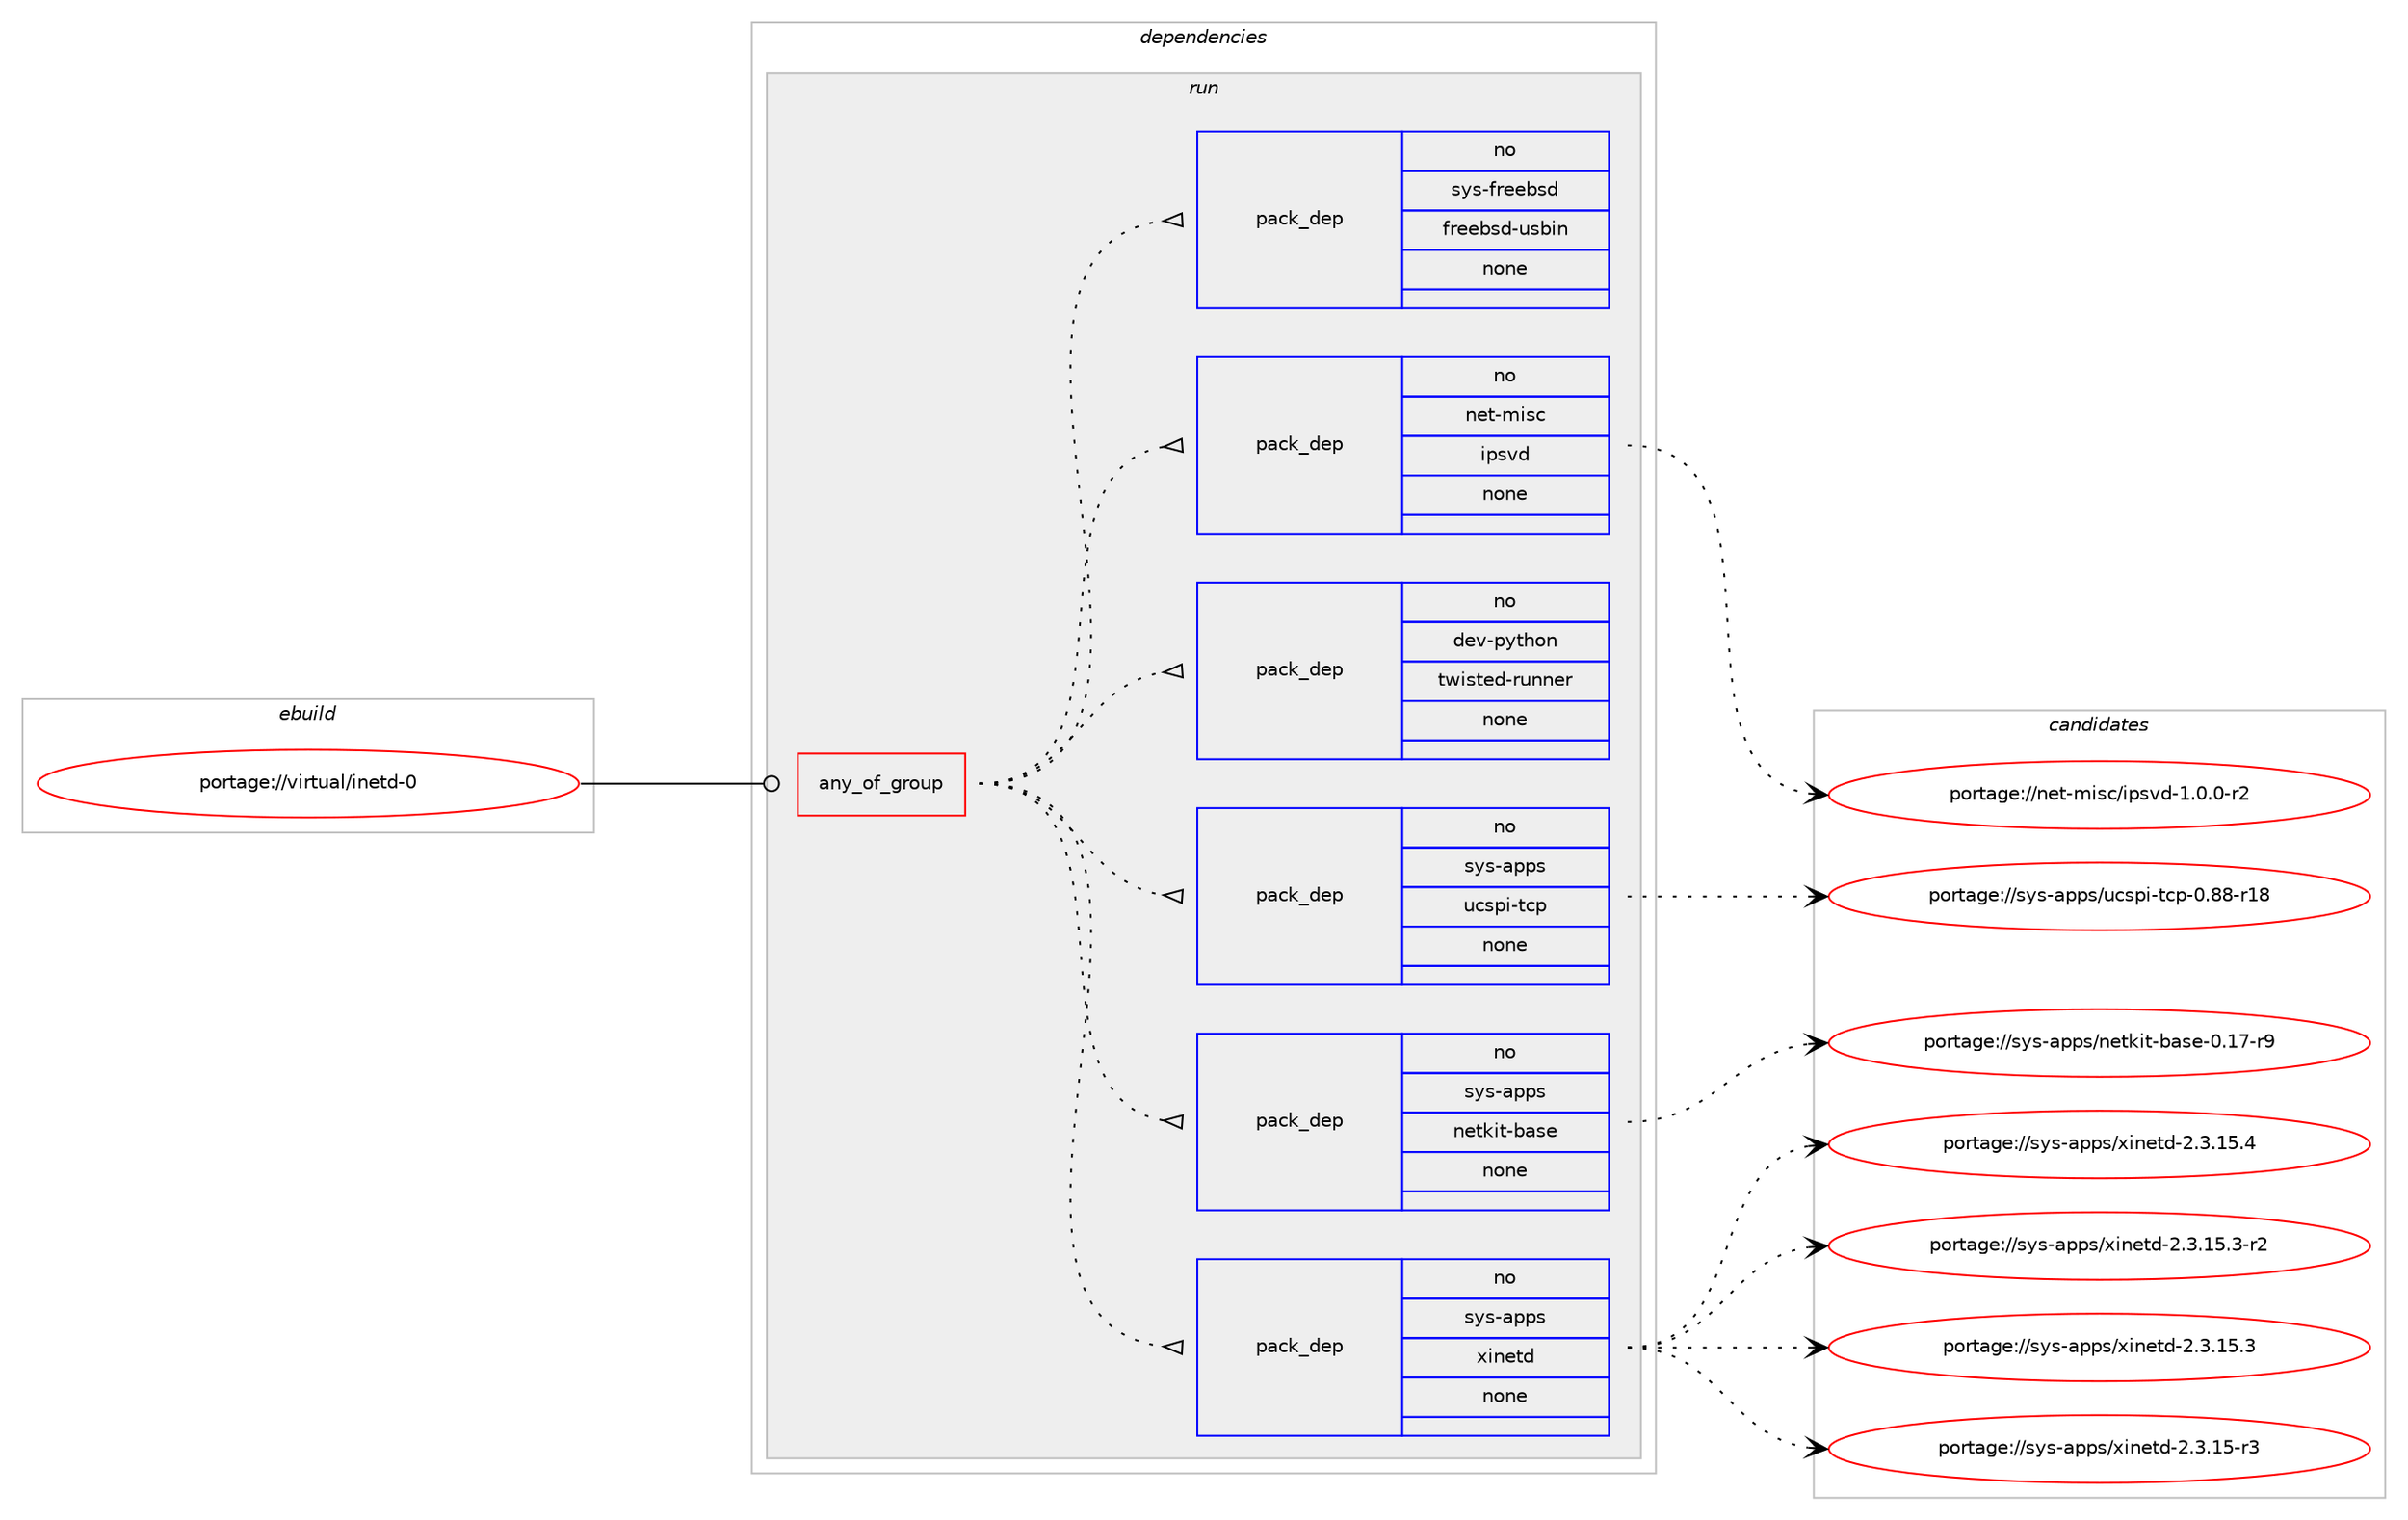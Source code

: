 digraph prolog {

# *************
# Graph options
# *************

newrank=true;
concentrate=true;
compound=true;
graph [rankdir=LR,fontname=Helvetica,fontsize=10,ranksep=1.5];#, ranksep=2.5, nodesep=0.2];
edge  [arrowhead=vee];
node  [fontname=Helvetica,fontsize=10];

# **********
# The ebuild
# **********

subgraph cluster_leftcol {
color=gray;
rank=same;
label=<<i>ebuild</i>>;
id [label="portage://virtual/inetd-0", color=red, width=4, href="../virtual/inetd-0.svg"];
}

# ****************
# The dependencies
# ****************

subgraph cluster_midcol {
color=gray;
label=<<i>dependencies</i>>;
subgraph cluster_compile {
fillcolor="#eeeeee";
style=filled;
label=<<i>compile</i>>;
}
subgraph cluster_compileandrun {
fillcolor="#eeeeee";
style=filled;
label=<<i>compile and run</i>>;
}
subgraph cluster_run {
fillcolor="#eeeeee";
style=filled;
label=<<i>run</i>>;
subgraph any526 {
dependency20821 [label=<<TABLE BORDER="0" CELLBORDER="1" CELLSPACING="0" CELLPADDING="4"><TR><TD CELLPADDING="10">any_of_group</TD></TR></TABLE>>, shape=none, color=red];subgraph pack17210 {
dependency20822 [label=<<TABLE BORDER="0" CELLBORDER="1" CELLSPACING="0" CELLPADDING="4" WIDTH="220"><TR><TD ROWSPAN="6" CELLPADDING="30">pack_dep</TD></TR><TR><TD WIDTH="110">no</TD></TR><TR><TD>sys-apps</TD></TR><TR><TD>xinetd</TD></TR><TR><TD>none</TD></TR><TR><TD></TD></TR></TABLE>>, shape=none, color=blue];
}
dependency20821:e -> dependency20822:w [weight=20,style="dotted",arrowhead="oinv"];
subgraph pack17211 {
dependency20823 [label=<<TABLE BORDER="0" CELLBORDER="1" CELLSPACING="0" CELLPADDING="4" WIDTH="220"><TR><TD ROWSPAN="6" CELLPADDING="30">pack_dep</TD></TR><TR><TD WIDTH="110">no</TD></TR><TR><TD>sys-apps</TD></TR><TR><TD>netkit-base</TD></TR><TR><TD>none</TD></TR><TR><TD></TD></TR></TABLE>>, shape=none, color=blue];
}
dependency20821:e -> dependency20823:w [weight=20,style="dotted",arrowhead="oinv"];
subgraph pack17212 {
dependency20824 [label=<<TABLE BORDER="0" CELLBORDER="1" CELLSPACING="0" CELLPADDING="4" WIDTH="220"><TR><TD ROWSPAN="6" CELLPADDING="30">pack_dep</TD></TR><TR><TD WIDTH="110">no</TD></TR><TR><TD>sys-apps</TD></TR><TR><TD>ucspi-tcp</TD></TR><TR><TD>none</TD></TR><TR><TD></TD></TR></TABLE>>, shape=none, color=blue];
}
dependency20821:e -> dependency20824:w [weight=20,style="dotted",arrowhead="oinv"];
subgraph pack17213 {
dependency20825 [label=<<TABLE BORDER="0" CELLBORDER="1" CELLSPACING="0" CELLPADDING="4" WIDTH="220"><TR><TD ROWSPAN="6" CELLPADDING="30">pack_dep</TD></TR><TR><TD WIDTH="110">no</TD></TR><TR><TD>dev-python</TD></TR><TR><TD>twisted-runner</TD></TR><TR><TD>none</TD></TR><TR><TD></TD></TR></TABLE>>, shape=none, color=blue];
}
dependency20821:e -> dependency20825:w [weight=20,style="dotted",arrowhead="oinv"];
subgraph pack17214 {
dependency20826 [label=<<TABLE BORDER="0" CELLBORDER="1" CELLSPACING="0" CELLPADDING="4" WIDTH="220"><TR><TD ROWSPAN="6" CELLPADDING="30">pack_dep</TD></TR><TR><TD WIDTH="110">no</TD></TR><TR><TD>net-misc</TD></TR><TR><TD>ipsvd</TD></TR><TR><TD>none</TD></TR><TR><TD></TD></TR></TABLE>>, shape=none, color=blue];
}
dependency20821:e -> dependency20826:w [weight=20,style="dotted",arrowhead="oinv"];
subgraph pack17215 {
dependency20827 [label=<<TABLE BORDER="0" CELLBORDER="1" CELLSPACING="0" CELLPADDING="4" WIDTH="220"><TR><TD ROWSPAN="6" CELLPADDING="30">pack_dep</TD></TR><TR><TD WIDTH="110">no</TD></TR><TR><TD>sys-freebsd</TD></TR><TR><TD>freebsd-usbin</TD></TR><TR><TD>none</TD></TR><TR><TD></TD></TR></TABLE>>, shape=none, color=blue];
}
dependency20821:e -> dependency20827:w [weight=20,style="dotted",arrowhead="oinv"];
}
id:e -> dependency20821:w [weight=20,style="solid",arrowhead="odot"];
}
}

# **************
# The candidates
# **************

subgraph cluster_choices {
rank=same;
color=gray;
label=<<i>candidates</i>>;

subgraph choice17210 {
color=black;
nodesep=1;
choice115121115459711211211547120105110101116100455046514649534652 [label="portage://sys-apps/xinetd-2.3.15.4", color=red, width=4,href="../sys-apps/xinetd-2.3.15.4.svg"];
choice1151211154597112112115471201051101011161004550465146495346514511450 [label="portage://sys-apps/xinetd-2.3.15.3-r2", color=red, width=4,href="../sys-apps/xinetd-2.3.15.3-r2.svg"];
choice115121115459711211211547120105110101116100455046514649534651 [label="portage://sys-apps/xinetd-2.3.15.3", color=red, width=4,href="../sys-apps/xinetd-2.3.15.3.svg"];
choice115121115459711211211547120105110101116100455046514649534511451 [label="portage://sys-apps/xinetd-2.3.15-r3", color=red, width=4,href="../sys-apps/xinetd-2.3.15-r3.svg"];
dependency20822:e -> choice115121115459711211211547120105110101116100455046514649534652:w [style=dotted,weight="100"];
dependency20822:e -> choice1151211154597112112115471201051101011161004550465146495346514511450:w [style=dotted,weight="100"];
dependency20822:e -> choice115121115459711211211547120105110101116100455046514649534651:w [style=dotted,weight="100"];
dependency20822:e -> choice115121115459711211211547120105110101116100455046514649534511451:w [style=dotted,weight="100"];
}
subgraph choice17211 {
color=black;
nodesep=1;
choice11512111545971121121154711010111610710511645989711510145484649554511457 [label="portage://sys-apps/netkit-base-0.17-r9", color=red, width=4,href="../sys-apps/netkit-base-0.17-r9.svg"];
dependency20823:e -> choice11512111545971121121154711010111610710511645989711510145484649554511457:w [style=dotted,weight="100"];
}
subgraph choice17212 {
color=black;
nodesep=1;
choice1151211154597112112115471179911511210545116991124548465656451144956 [label="portage://sys-apps/ucspi-tcp-0.88-r18", color=red, width=4,href="../sys-apps/ucspi-tcp-0.88-r18.svg"];
dependency20824:e -> choice1151211154597112112115471179911511210545116991124548465656451144956:w [style=dotted,weight="100"];
}
subgraph choice17213 {
color=black;
nodesep=1;
}
subgraph choice17214 {
color=black;
nodesep=1;
choice1101011164510910511599471051121151181004549464846484511450 [label="portage://net-misc/ipsvd-1.0.0-r2", color=red, width=4,href="../net-misc/ipsvd-1.0.0-r2.svg"];
dependency20826:e -> choice1101011164510910511599471051121151181004549464846484511450:w [style=dotted,weight="100"];
}
subgraph choice17215 {
color=black;
nodesep=1;
}
}

}
